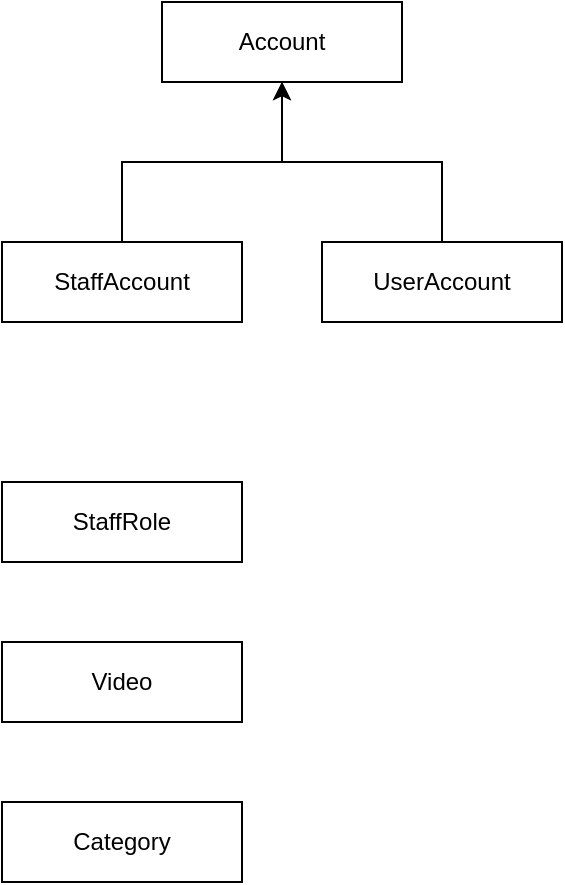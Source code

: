 <mxfile version="21.0.6" type="device" pages="2"><diagram name="Model" id="naP0sOA5m0bgF0H1GtQs"><mxGraphModel dx="831" dy="605" grid="1" gridSize="10" guides="1" tooltips="1" connect="1" arrows="1" fold="1" page="1" pageScale="1" pageWidth="827" pageHeight="1169" math="0" shadow="0"><root><mxCell id="0"/><mxCell id="1" parent="0"/><mxCell id="lWZFxTjZn-KFBlFAV-pw-1" value="Account" style="rounded=0;whiteSpace=wrap;html=1;" parent="1" vertex="1"><mxGeometry x="200" y="160" width="120" height="40" as="geometry"/></mxCell><mxCell id="lWZFxTjZn-KFBlFAV-pw-7" style="edgeStyle=orthogonalEdgeStyle;rounded=0;orthogonalLoop=1;jettySize=auto;html=1;exitX=0.5;exitY=0;exitDx=0;exitDy=0;entryX=0.5;entryY=1;entryDx=0;entryDy=0;" parent="1" source="lWZFxTjZn-KFBlFAV-pw-2" target="lWZFxTjZn-KFBlFAV-pw-1" edge="1"><mxGeometry relative="1" as="geometry"/></mxCell><mxCell id="lWZFxTjZn-KFBlFAV-pw-2" value="UserAccount" style="rounded=0;whiteSpace=wrap;html=1;" parent="1" vertex="1"><mxGeometry x="280" y="280" width="120" height="40" as="geometry"/></mxCell><mxCell id="lWZFxTjZn-KFBlFAV-pw-8" style="edgeStyle=orthogonalEdgeStyle;rounded=0;orthogonalLoop=1;jettySize=auto;html=1;exitX=0.5;exitY=0;exitDx=0;exitDy=0;entryX=0.5;entryY=1;entryDx=0;entryDy=0;" parent="1" source="lWZFxTjZn-KFBlFAV-pw-3" target="lWZFxTjZn-KFBlFAV-pw-1" edge="1"><mxGeometry relative="1" as="geometry"><mxPoint x="180" y="240" as="targetPoint"/></mxGeometry></mxCell><mxCell id="lWZFxTjZn-KFBlFAV-pw-3" value="StaffAccount" style="rounded=0;whiteSpace=wrap;html=1;" parent="1" vertex="1"><mxGeometry x="120" y="280" width="120" height="40" as="geometry"/></mxCell><mxCell id="lWZFxTjZn-KFBlFAV-pw-4" value="StaffRole" style="rounded=0;whiteSpace=wrap;html=1;" parent="1" vertex="1"><mxGeometry x="120" y="400" width="120" height="40" as="geometry"/></mxCell><mxCell id="lWZFxTjZn-KFBlFAV-pw-5" value="Video" style="rounded=0;whiteSpace=wrap;html=1;" parent="1" vertex="1"><mxGeometry x="120" y="480" width="120" height="40" as="geometry"/></mxCell><mxCell id="lWZFxTjZn-KFBlFAV-pw-6" value="Category" style="rounded=0;whiteSpace=wrap;html=1;" parent="1" vertex="1"><mxGeometry x="120" y="560" width="120" height="40" as="geometry"/></mxCell></root></mxGraphModel></diagram><diagram id="OWEV68JdI4oN5yf9wozD" name="Routes"><mxGraphModel dx="1115" dy="1869" grid="1" gridSize="10" guides="1" tooltips="1" connect="1" arrows="1" fold="1" page="1" pageScale="1" pageWidth="827" pageHeight="1169" math="0" shadow="0"><root><mxCell id="0"/><mxCell id="1" parent="0"/><mxCell id="EyhlgEiaKhKtIUuZVDVh-1" value="Admin" style="rounded=0;whiteSpace=wrap;html=1;" parent="1" vertex="1"><mxGeometry x="200" y="160" width="120" height="40" as="geometry"/></mxCell><mxCell id="EyhlgEiaKhKtIUuZVDVh-41" style="edgeStyle=orthogonalEdgeStyle;rounded=0;orthogonalLoop=1;jettySize=auto;html=1;exitX=1;exitY=0.5;exitDx=0;exitDy=0;entryX=0;entryY=0.5;entryDx=0;entryDy=0;" parent="1" source="EyhlgEiaKhKtIUuZVDVh-2" target="EyhlgEiaKhKtIUuZVDVh-3" edge="1"><mxGeometry relative="1" as="geometry"/></mxCell><mxCell id="EyhlgEiaKhKtIUuZVDVh-42" style="edgeStyle=orthogonalEdgeStyle;rounded=0;orthogonalLoop=1;jettySize=auto;html=1;exitX=1;exitY=0.5;exitDx=0;exitDy=0;entryX=0;entryY=0.5;entryDx=0;entryDy=0;" parent="1" source="EyhlgEiaKhKtIUuZVDVh-2" target="EyhlgEiaKhKtIUuZVDVh-30" edge="1"><mxGeometry relative="1" as="geometry"/></mxCell><mxCell id="EyhlgEiaKhKtIUuZVDVh-43" style="edgeStyle=orthogonalEdgeStyle;rounded=0;orthogonalLoop=1;jettySize=auto;html=1;exitX=1;exitY=0.5;exitDx=0;exitDy=0;entryX=0;entryY=0.5;entryDx=0;entryDy=0;" parent="1" source="EyhlgEiaKhKtIUuZVDVh-2" target="EyhlgEiaKhKtIUuZVDVh-32" edge="1"><mxGeometry relative="1" as="geometry"/></mxCell><mxCell id="EyhlgEiaKhKtIUuZVDVh-44" style="edgeStyle=orthogonalEdgeStyle;rounded=0;orthogonalLoop=1;jettySize=auto;html=1;exitX=1;exitY=0.5;exitDx=0;exitDy=0;entryX=0;entryY=0.5;entryDx=0;entryDy=0;" parent="1" source="EyhlgEiaKhKtIUuZVDVh-2" target="EyhlgEiaKhKtIUuZVDVh-35" edge="1"><mxGeometry relative="1" as="geometry"/></mxCell><mxCell id="EyhlgEiaKhKtIUuZVDVh-2" value="Home" style="rounded=0;whiteSpace=wrap;html=1;" parent="1" vertex="1"><mxGeometry x="200" y="1040" width="120" height="40" as="geometry"/></mxCell><mxCell id="EyhlgEiaKhKtIUuZVDVh-3" value="Index" style="rounded=0;whiteSpace=wrap;html=1;" parent="1" vertex="1"><mxGeometry x="400" y="1040" width="120" height="40" as="geometry"/></mxCell><mxCell id="EyhlgEiaKhKtIUuZVDVh-4" value="Categories" style="rounded=0;whiteSpace=wrap;html=1;" parent="1" vertex="1"><mxGeometry x="400" y="40" width="120" height="40" as="geometry"/></mxCell><mxCell id="EyhlgEiaKhKtIUuZVDVh-5" value="" style="ellipse;shape=cloud;whiteSpace=wrap;html=1;" parent="1" vertex="1"><mxGeometry y="180" width="120" height="80" as="geometry"/></mxCell><mxCell id="EyhlgEiaKhKtIUuZVDVh-6" value="Create" style="rounded=0;whiteSpace=wrap;html=1;fillColor=#6a00ff;fontColor=#ffffff;strokeColor=#3700CC;" parent="1" vertex="1"><mxGeometry x="600" y="40" width="120" height="40" as="geometry"/></mxCell><mxCell id="EyhlgEiaKhKtIUuZVDVh-7" value="Movies" style="rounded=0;whiteSpace=wrap;html=1;" parent="1" vertex="1"><mxGeometry x="400" y="240" width="120" height="40" as="geometry"/></mxCell><mxCell id="EyhlgEiaKhKtIUuZVDVh-8" value="Delete" style="rounded=0;whiteSpace=wrap;html=1;fillColor=#6a00ff;fontColor=#ffffff;strokeColor=#3700CC;" parent="1" vertex="1"><mxGeometry x="600" y="160" width="120" height="40" as="geometry"/></mxCell><mxCell id="EyhlgEiaKhKtIUuZVDVh-9" value="Users" style="rounded=0;whiteSpace=wrap;html=1;" parent="1" vertex="1"><mxGeometry x="400" y="440" width="120" height="40" as="geometry"/></mxCell><mxCell id="EyhlgEiaKhKtIUuZVDVh-10" value="Staff" style="rounded=0;whiteSpace=wrap;html=1;" parent="1" vertex="1"><mxGeometry x="400" y="640" width="120" height="40" as="geometry"/></mxCell><mxCell id="EyhlgEiaKhKtIUuZVDVh-11" value="Roles" style="rounded=0;whiteSpace=wrap;html=1;" parent="1" vertex="1"><mxGeometry x="400" y="840" width="120" height="40" as="geometry"/></mxCell><mxCell id="EyhlgEiaKhKtIUuZVDVh-12" value="Update" style="rounded=0;whiteSpace=wrap;html=1;fillColor=#6a00ff;fontColor=#ffffff;strokeColor=#3700CC;" parent="1" vertex="1"><mxGeometry x="600" y="120" width="120" height="40" as="geometry"/></mxCell><mxCell id="EyhlgEiaKhKtIUuZVDVh-13" value="Read" style="rounded=0;whiteSpace=wrap;html=1;fillColor=#6a00ff;fontColor=#ffffff;strokeColor=#3700CC;" parent="1" vertex="1"><mxGeometry x="600" y="80" width="120" height="40" as="geometry"/></mxCell><mxCell id="EyhlgEiaKhKtIUuZVDVh-30" value="Categories" style="rounded=0;whiteSpace=wrap;html=1;" parent="1" vertex="1"><mxGeometry x="400" y="1120" width="120" height="40" as="geometry"/></mxCell><mxCell id="EyhlgEiaKhKtIUuZVDVh-31" value="Index" style="rounded=0;whiteSpace=wrap;html=1;fillColor=#6a00ff;fontColor=#ffffff;strokeColor=#3700CC;" parent="1" vertex="1"><mxGeometry x="600" y="1120" width="120" height="40" as="geometry"/></mxCell><mxCell id="EyhlgEiaKhKtIUuZVDVh-32" value="Movies" style="rounded=0;whiteSpace=wrap;html=1;" parent="1" vertex="1"><mxGeometry x="400" y="1240" width="120" height="40" as="geometry"/></mxCell><mxCell id="EyhlgEiaKhKtIUuZVDVh-33" value="id" style="rounded=0;whiteSpace=wrap;html=1;fillColor=#6a00ff;fontColor=#ffffff;strokeColor=#3700CC;" parent="1" vertex="1"><mxGeometry x="600" y="1160" width="120" height="40" as="geometry"/></mxCell><mxCell id="EyhlgEiaKhKtIUuZVDVh-34" value="id" style="rounded=0;whiteSpace=wrap;html=1;fillColor=#6a00ff;fontColor=#ffffff;strokeColor=#3700CC;" parent="1" vertex="1"><mxGeometry x="600" y="1240" width="120" height="40" as="geometry"/></mxCell><mxCell id="EyhlgEiaKhKtIUuZVDVh-35" value="Users" style="rounded=0;whiteSpace=wrap;html=1;" parent="1" vertex="1"><mxGeometry x="400" y="1360" width="120" height="40" as="geometry"/></mxCell><mxCell id="EyhlgEiaKhKtIUuZVDVh-36" value="Create" style="rounded=0;whiteSpace=wrap;html=1;fillColor=#6a00ff;fontColor=#ffffff;strokeColor=#3700CC;" parent="1" vertex="1"><mxGeometry x="600" y="1360" width="120" height="40" as="geometry"/></mxCell><mxCell id="EyhlgEiaKhKtIUuZVDVh-37" value="Edit" style="rounded=0;whiteSpace=wrap;html=1;fillColor=#6a00ff;fontColor=#ffffff;strokeColor=#3700CC;" parent="1" vertex="1"><mxGeometry x="600" y="1400" width="120" height="40" as="geometry"/></mxCell><mxCell id="EyhlgEiaKhKtIUuZVDVh-38" value="Delete" style="rounded=0;whiteSpace=wrap;html=1;fillColor=#6a00ff;fontColor=#ffffff;strokeColor=#3700CC;" parent="1" vertex="1"><mxGeometry x="600" y="1440" width="120" height="40" as="geometry"/></mxCell><mxCell id="EyhlgEiaKhKtIUuZVDVh-39" value="Login" style="rounded=0;whiteSpace=wrap;html=1;fillColor=#6a00ff;fontColor=#ffffff;strokeColor=#3700CC;" parent="1" vertex="1"><mxGeometry x="600" y="1480" width="120" height="40" as="geometry"/></mxCell><mxCell id="EyhlgEiaKhKtIUuZVDVh-40" value="Logout" style="rounded=0;whiteSpace=wrap;html=1;fillColor=#6a00ff;fontColor=#ffffff;strokeColor=#3700CC;" parent="1" vertex="1"><mxGeometry x="600" y="1520" width="120" height="40" as="geometry"/></mxCell><mxCell id="dLHOqO3KNN56yQRMvcgs-1" value="Create" style="rounded=0;whiteSpace=wrap;html=1;fillColor=#6a00ff;fontColor=#ffffff;strokeColor=#3700CC;" vertex="1" parent="1"><mxGeometry x="600" y="240" width="120" height="40" as="geometry"/></mxCell><mxCell id="dLHOqO3KNN56yQRMvcgs-2" value="Delete" style="rounded=0;whiteSpace=wrap;html=1;fillColor=#6a00ff;fontColor=#ffffff;strokeColor=#3700CC;" vertex="1" parent="1"><mxGeometry x="600" y="360" width="120" height="40" as="geometry"/></mxCell><mxCell id="dLHOqO3KNN56yQRMvcgs-3" value="Update" style="rounded=0;whiteSpace=wrap;html=1;fillColor=#6a00ff;fontColor=#ffffff;strokeColor=#3700CC;" vertex="1" parent="1"><mxGeometry x="600" y="320" width="120" height="40" as="geometry"/></mxCell><mxCell id="dLHOqO3KNN56yQRMvcgs-4" value="Read" style="rounded=0;whiteSpace=wrap;html=1;fillColor=#6a00ff;fontColor=#ffffff;strokeColor=#3700CC;" vertex="1" parent="1"><mxGeometry x="600" y="280" width="120" height="40" as="geometry"/></mxCell><mxCell id="dLHOqO3KNN56yQRMvcgs-5" value="Create" style="rounded=0;whiteSpace=wrap;html=1;fillColor=#6a00ff;fontColor=#ffffff;strokeColor=#3700CC;" vertex="1" parent="1"><mxGeometry x="600" y="440" width="120" height="40" as="geometry"/></mxCell><mxCell id="dLHOqO3KNN56yQRMvcgs-6" value="Delete" style="rounded=0;whiteSpace=wrap;html=1;fillColor=#6a00ff;fontColor=#ffffff;strokeColor=#3700CC;" vertex="1" parent="1"><mxGeometry x="600" y="560" width="120" height="40" as="geometry"/></mxCell><mxCell id="dLHOqO3KNN56yQRMvcgs-7" value="Update" style="rounded=0;whiteSpace=wrap;html=1;fillColor=#6a00ff;fontColor=#ffffff;strokeColor=#3700CC;" vertex="1" parent="1"><mxGeometry x="600" y="520" width="120" height="40" as="geometry"/></mxCell><mxCell id="dLHOqO3KNN56yQRMvcgs-8" value="Read" style="rounded=0;whiteSpace=wrap;html=1;fillColor=#6a00ff;fontColor=#ffffff;strokeColor=#3700CC;" vertex="1" parent="1"><mxGeometry x="600" y="480" width="120" height="40" as="geometry"/></mxCell><mxCell id="dLHOqO3KNN56yQRMvcgs-9" value="Create" style="rounded=0;whiteSpace=wrap;html=1;fillColor=#6a00ff;fontColor=#ffffff;strokeColor=#3700CC;" vertex="1" parent="1"><mxGeometry x="600" y="640" width="120" height="40" as="geometry"/></mxCell><mxCell id="dLHOqO3KNN56yQRMvcgs-10" value="Delete" style="rounded=0;whiteSpace=wrap;html=1;fillColor=#6a00ff;fontColor=#ffffff;strokeColor=#3700CC;" vertex="1" parent="1"><mxGeometry x="600" y="760" width="120" height="40" as="geometry"/></mxCell><mxCell id="dLHOqO3KNN56yQRMvcgs-11" value="Update" style="rounded=0;whiteSpace=wrap;html=1;fillColor=#6a00ff;fontColor=#ffffff;strokeColor=#3700CC;" vertex="1" parent="1"><mxGeometry x="600" y="720" width="120" height="40" as="geometry"/></mxCell><mxCell id="dLHOqO3KNN56yQRMvcgs-12" value="Read" style="rounded=0;whiteSpace=wrap;html=1;fillColor=#6a00ff;fontColor=#ffffff;strokeColor=#3700CC;" vertex="1" parent="1"><mxGeometry x="600" y="680" width="120" height="40" as="geometry"/></mxCell><mxCell id="dLHOqO3KNN56yQRMvcgs-13" value="Create" style="rounded=0;whiteSpace=wrap;html=1;fillColor=#6a00ff;fontColor=#ffffff;strokeColor=#3700CC;" vertex="1" parent="1"><mxGeometry x="600" y="840" width="120" height="40" as="geometry"/></mxCell><mxCell id="dLHOqO3KNN56yQRMvcgs-14" value="Delete" style="rounded=0;whiteSpace=wrap;html=1;fillColor=#6a00ff;fontColor=#ffffff;strokeColor=#3700CC;" vertex="1" parent="1"><mxGeometry x="600" y="960" width="120" height="40" as="geometry"/></mxCell><mxCell id="dLHOqO3KNN56yQRMvcgs-15" value="Update" style="rounded=0;whiteSpace=wrap;html=1;fillColor=#6a00ff;fontColor=#ffffff;strokeColor=#3700CC;" vertex="1" parent="1"><mxGeometry x="600" y="920" width="120" height="40" as="geometry"/></mxCell><mxCell id="dLHOqO3KNN56yQRMvcgs-16" value="Read" style="rounded=0;whiteSpace=wrap;html=1;fillColor=#6a00ff;fontColor=#ffffff;strokeColor=#3700CC;" vertex="1" parent="1"><mxGeometry x="600" y="880" width="120" height="40" as="geometry"/></mxCell><mxCell id="dLHOqO3KNN56yQRMvcgs-17" value="Login" style="rounded=0;whiteSpace=wrap;html=1;fillColor=#6a00ff;fontColor=#ffffff;strokeColor=#3700CC;" vertex="1" parent="1"><mxGeometry x="400" y="-120" width="120" height="40" as="geometry"/></mxCell></root></mxGraphModel></diagram></mxfile>